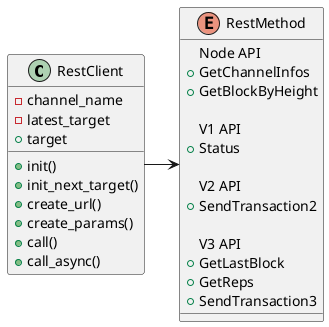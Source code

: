 @startuml

'Declaration
class "RestClient" as rest_client {
    - channel_name
    - latest_target
    + target

    + init()
    + init_next_target()
    + create_url()
    + create_params()
    + call()
    + call_async()
}

Enum "RestMethod" as rest_method {
    Node API
    + GetChannelInfos
    + GetBlockByHeight

    V1 API
    + Status

    V2 API
    + SendTransaction2

    V3 API
    + GetLastBlock
    + GetReps
    + SendTransaction3
}

'Relations
rest_client  -> rest_method

@enduml
